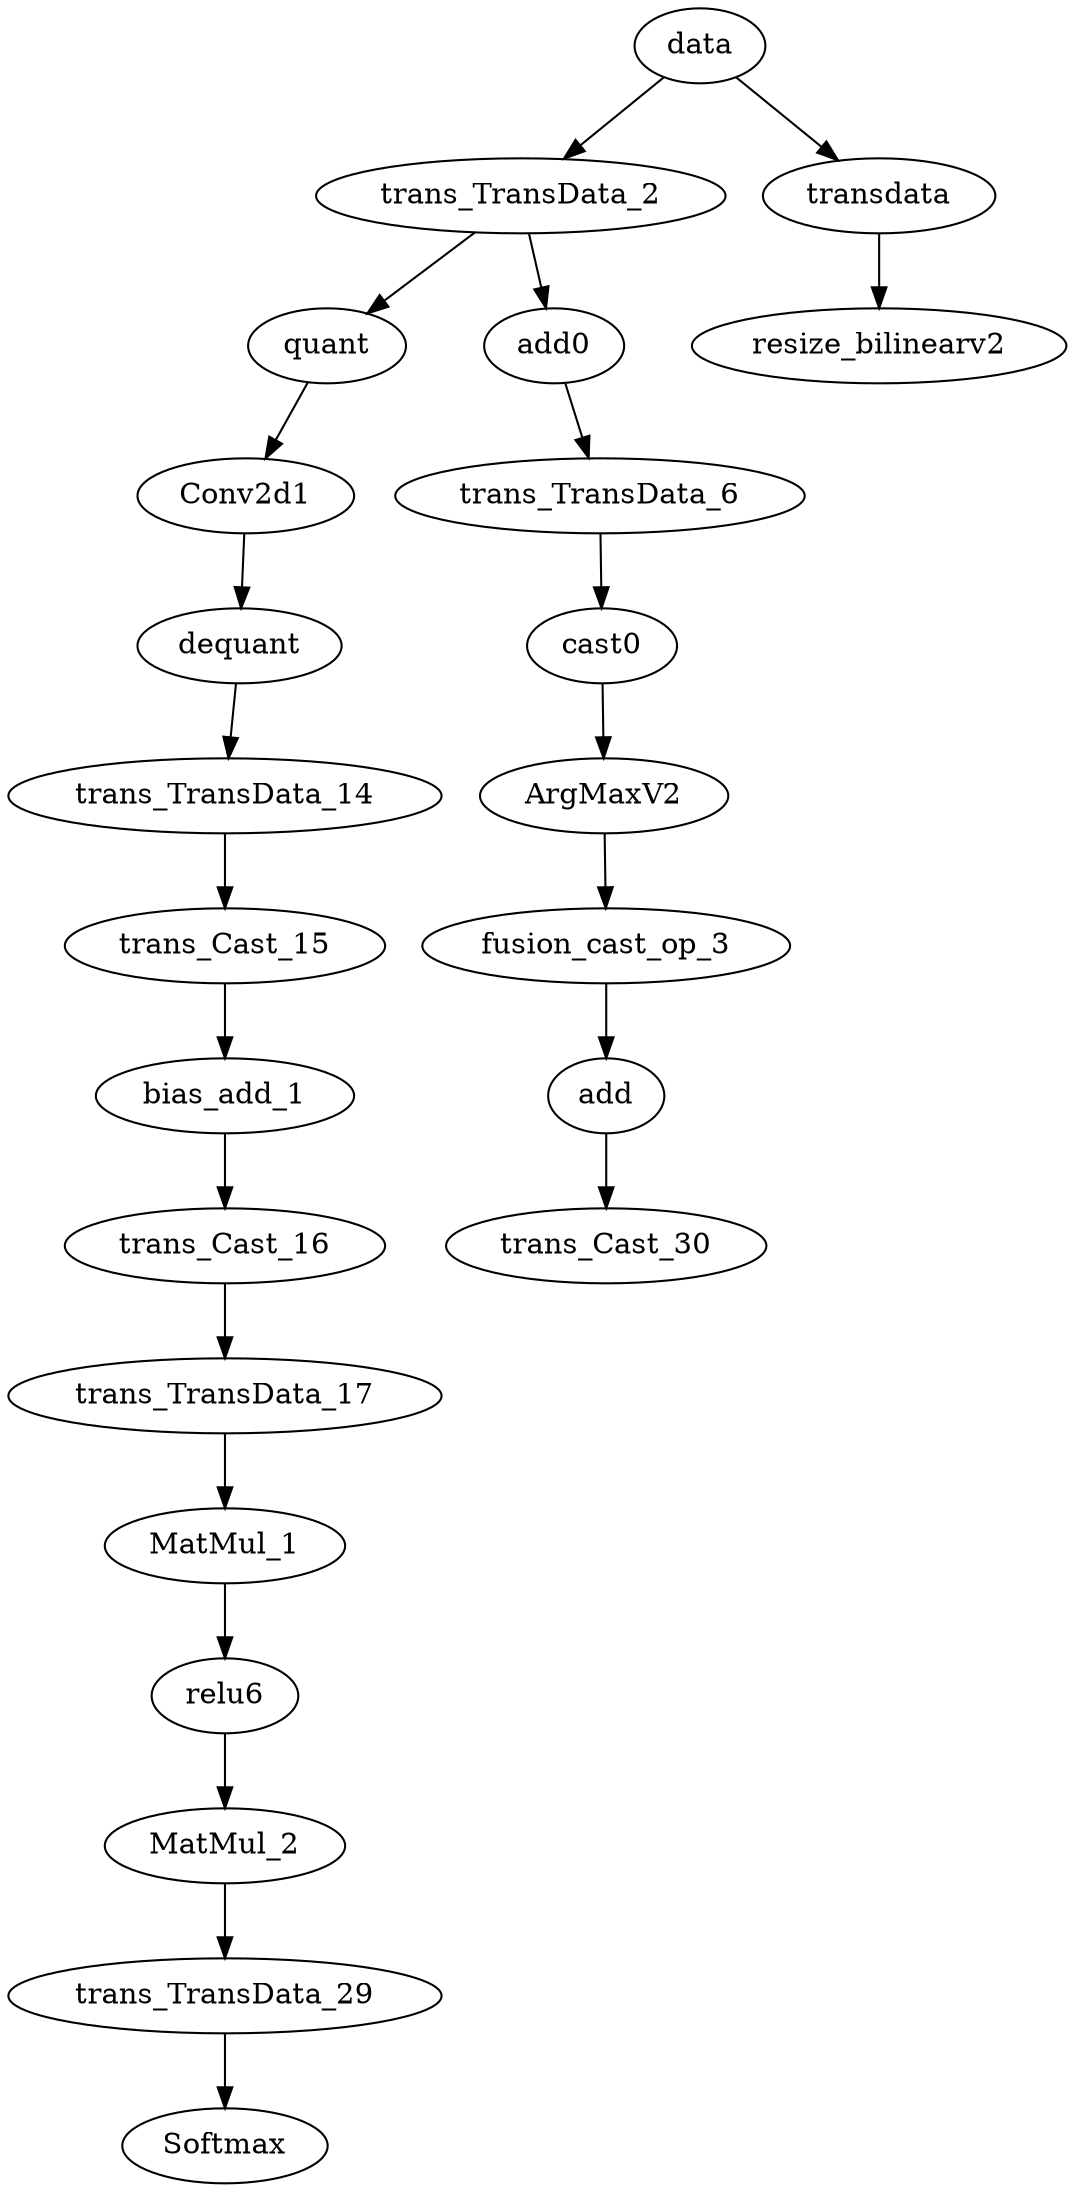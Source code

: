 digraph G {
"data"->"trans_TransData_2";
"data"->"transdata";
"data" [weight=0.0033940000000000003];
"transdata"->"resize_bilinearv2";
"transdata" [weight=100.0];
"trans_TransData_2"->"quant";
"trans_TransData_2"->"add0";
"trans_TransData_2" [weight=100.0];
"add0"->"trans_TransData_6";
"add0" [weight=100.0];
"trans_TransData_6"->"cast0";
"trans_TransData_6" [weight=100.0];
"cast0"->"ArgMaxV2";
"cast0" [weight=0.279021];
"quant"->"Conv2d1";
"quant" [weight=100.0];
"Conv2d1"->"dequant";
"Conv2d1" [weight=100.0];
"dequant"->"trans_TransData_14";
"dequant" [weight=100.0];
"trans_TransData_14"->"trans_Cast_15";
"trans_TransData_14" [weight=100.0];
"trans_Cast_15"->"bias_add_1";
"trans_Cast_15" [weight=0.26941899999999996];
"resize_bilinearv2" [weight=0.455758];
"ArgMaxV2"->"fusion_cast_op_3";
"ArgMaxV2" [weight=0.296284];
"fusion_cast_op_3"->"add";
"fusion_cast_op_3" [weight=0.253151];
"add"->"trans_Cast_30";
"add" [weight=100.0];
"trans_Cast_30" [weight=0.265504];
"bias_add_1"->"trans_Cast_16";
"bias_add_1" [weight=0.282609];
"trans_Cast_16"->"trans_TransData_17";
"trans_Cast_16" [weight=0.260418];
"trans_TransData_17"->"MatMul_1";
"trans_TransData_17" [weight=100.0];
"MatMul_1"->"relu6";
"MatMul_1" [weight=100.0];
"relu6"->"MatMul_2";
"relu6" [weight=0.465117];
"MatMul_2"->"trans_TransData_29";
"MatMul_2" [weight=100.0];
"trans_TransData_29"->"Softmax";
"trans_TransData_29" [weight=100.0];
"Softmax" [weight=0.264927];
}